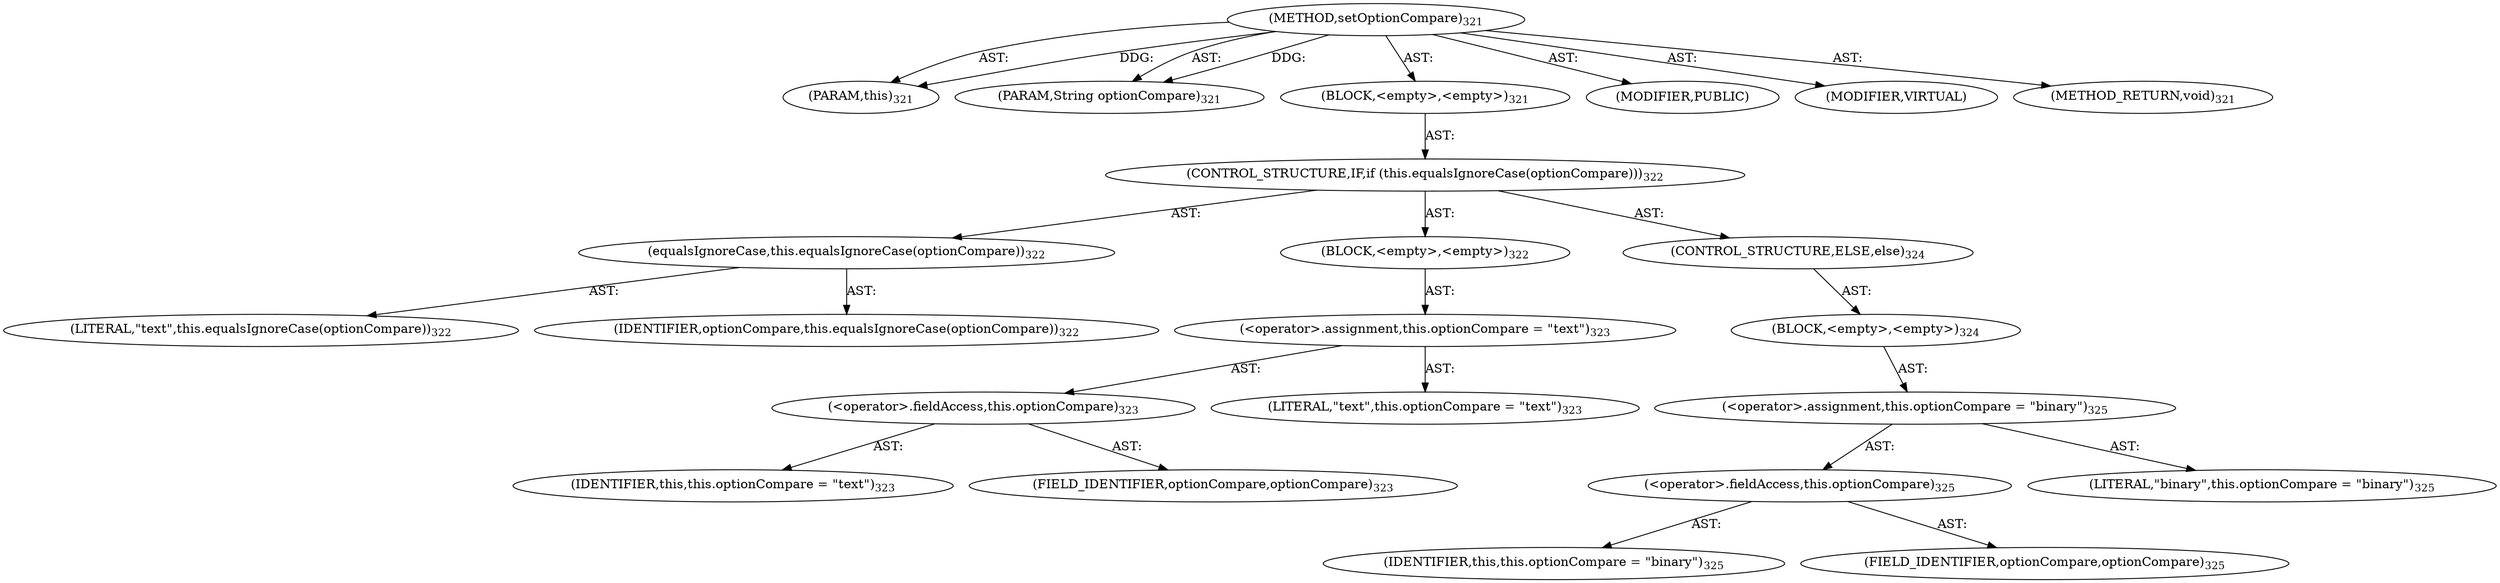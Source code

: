 digraph "setOptionCompare" {  
"111669149714" [label = <(METHOD,setOptionCompare)<SUB>321</SUB>> ]
"115964116998" [label = <(PARAM,this)<SUB>321</SUB>> ]
"115964117019" [label = <(PARAM,String optionCompare)<SUB>321</SUB>> ]
"25769803800" [label = <(BLOCK,&lt;empty&gt;,&lt;empty&gt;)<SUB>321</SUB>> ]
"47244640262" [label = <(CONTROL_STRUCTURE,IF,if (this.equalsIgnoreCase(optionCompare)))<SUB>322</SUB>> ]
"30064771138" [label = <(equalsIgnoreCase,this.equalsIgnoreCase(optionCompare))<SUB>322</SUB>> ]
"90194313246" [label = <(LITERAL,&quot;text&quot;,this.equalsIgnoreCase(optionCompare))<SUB>322</SUB>> ]
"68719476784" [label = <(IDENTIFIER,optionCompare,this.equalsIgnoreCase(optionCompare))<SUB>322</SUB>> ]
"25769803801" [label = <(BLOCK,&lt;empty&gt;,&lt;empty&gt;)<SUB>322</SUB>> ]
"30064771139" [label = <(&lt;operator&gt;.assignment,this.optionCompare = &quot;text&quot;)<SUB>323</SUB>> ]
"30064771140" [label = <(&lt;operator&gt;.fieldAccess,this.optionCompare)<SUB>323</SUB>> ]
"68719476743" [label = <(IDENTIFIER,this,this.optionCompare = &quot;text&quot;)<SUB>323</SUB>> ]
"55834574876" [label = <(FIELD_IDENTIFIER,optionCompare,optionCompare)<SUB>323</SUB>> ]
"90194313247" [label = <(LITERAL,&quot;text&quot;,this.optionCompare = &quot;text&quot;)<SUB>323</SUB>> ]
"47244640263" [label = <(CONTROL_STRUCTURE,ELSE,else)<SUB>324</SUB>> ]
"25769803802" [label = <(BLOCK,&lt;empty&gt;,&lt;empty&gt;)<SUB>324</SUB>> ]
"30064771141" [label = <(&lt;operator&gt;.assignment,this.optionCompare = &quot;binary&quot;)<SUB>325</SUB>> ]
"30064771142" [label = <(&lt;operator&gt;.fieldAccess,this.optionCompare)<SUB>325</SUB>> ]
"68719476744" [label = <(IDENTIFIER,this,this.optionCompare = &quot;binary&quot;)<SUB>325</SUB>> ]
"55834574877" [label = <(FIELD_IDENTIFIER,optionCompare,optionCompare)<SUB>325</SUB>> ]
"90194313248" [label = <(LITERAL,&quot;binary&quot;,this.optionCompare = &quot;binary&quot;)<SUB>325</SUB>> ]
"133143986218" [label = <(MODIFIER,PUBLIC)> ]
"133143986219" [label = <(MODIFIER,VIRTUAL)> ]
"128849018898" [label = <(METHOD_RETURN,void)<SUB>321</SUB>> ]
  "111669149714" -> "115964116998"  [ label = "AST: "] 
  "111669149714" -> "115964117019"  [ label = "AST: "] 
  "111669149714" -> "25769803800"  [ label = "AST: "] 
  "111669149714" -> "133143986218"  [ label = "AST: "] 
  "111669149714" -> "133143986219"  [ label = "AST: "] 
  "111669149714" -> "128849018898"  [ label = "AST: "] 
  "25769803800" -> "47244640262"  [ label = "AST: "] 
  "47244640262" -> "30064771138"  [ label = "AST: "] 
  "47244640262" -> "25769803801"  [ label = "AST: "] 
  "47244640262" -> "47244640263"  [ label = "AST: "] 
  "30064771138" -> "90194313246"  [ label = "AST: "] 
  "30064771138" -> "68719476784"  [ label = "AST: "] 
  "25769803801" -> "30064771139"  [ label = "AST: "] 
  "30064771139" -> "30064771140"  [ label = "AST: "] 
  "30064771139" -> "90194313247"  [ label = "AST: "] 
  "30064771140" -> "68719476743"  [ label = "AST: "] 
  "30064771140" -> "55834574876"  [ label = "AST: "] 
  "47244640263" -> "25769803802"  [ label = "AST: "] 
  "25769803802" -> "30064771141"  [ label = "AST: "] 
  "30064771141" -> "30064771142"  [ label = "AST: "] 
  "30064771141" -> "90194313248"  [ label = "AST: "] 
  "30064771142" -> "68719476744"  [ label = "AST: "] 
  "30064771142" -> "55834574877"  [ label = "AST: "] 
  "111669149714" -> "115964116998"  [ label = "DDG: "] 
  "111669149714" -> "115964117019"  [ label = "DDG: "] 
}
